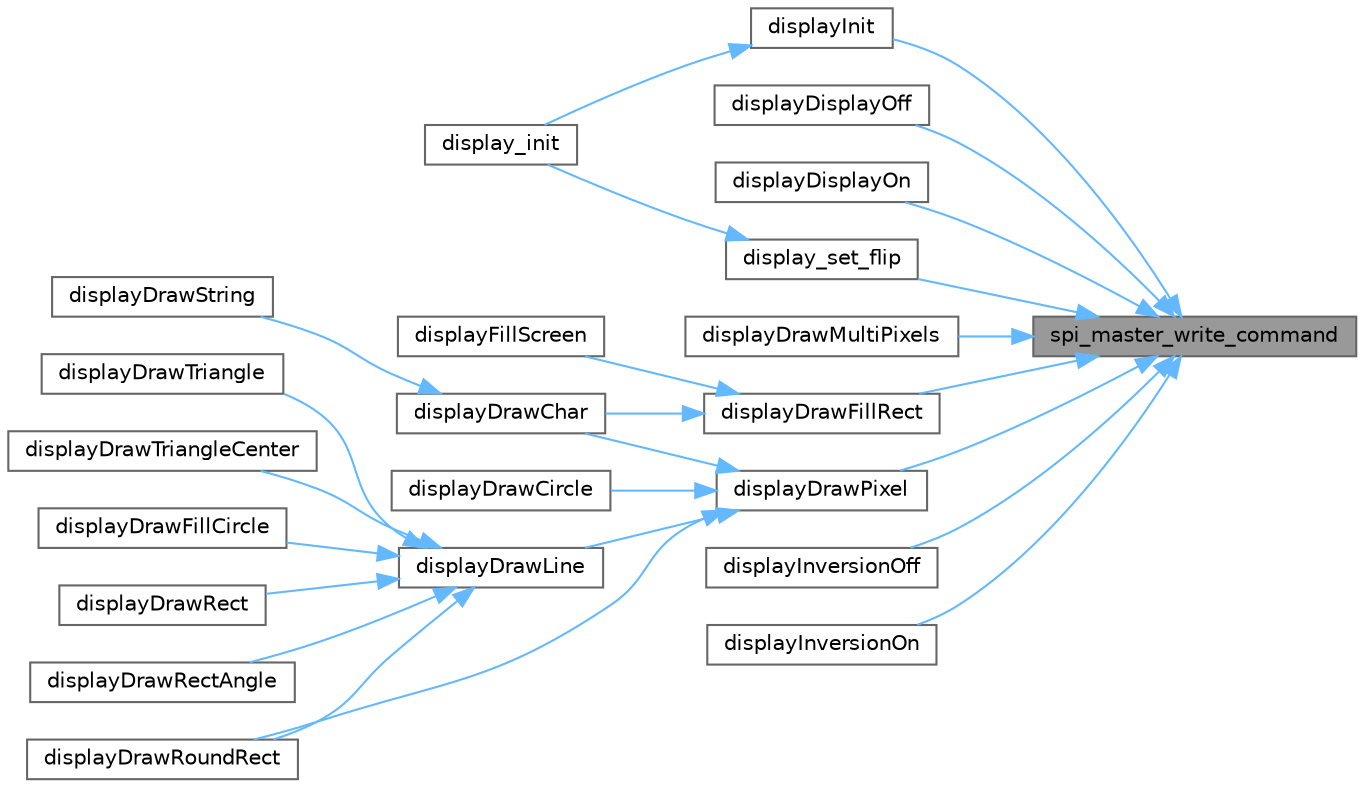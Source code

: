 digraph "spi_master_write_command"
{
 // LATEX_PDF_SIZE
  bgcolor="transparent";
  edge [fontname=Helvetica,fontsize=10,labelfontname=Helvetica,labelfontsize=10];
  node [fontname=Helvetica,fontsize=10,shape=box,height=0.2,width=0.4];
  rankdir="RL";
  Node1 [id="Node000001",label="spi_master_write_command",height=0.2,width=0.4,color="gray40", fillcolor="grey60", style="filled", fontcolor="black",tooltip=" "];
  Node1 -> Node2 [id="edge1_Node000001_Node000002",dir="back",color="steelblue1",style="solid",tooltip=" "];
  Node2 [id="Node000002",label="display_set_flip",height=0.2,width=0.4,color="grey40", fillcolor="white", style="filled",URL="$group__DISPLAY.html#ga10ab8b136075cbc18b78bcc908065f7b",tooltip="Flip the drawing off the screen."];
  Node2 -> Node3 [id="edge2_Node000002_Node000003",dir="back",color="steelblue1",style="solid",tooltip=" "];
  Node3 [id="Node000003",label="display_init",height=0.2,width=0.4,color="grey40", fillcolor="white", style="filled",URL="$group__DISPLAY.html#ga63290b40f423efdea8918393f7dad591",tooltip="Initialize the display display."];
  Node1 -> Node4 [id="edge3_Node000001_Node000004",dir="back",color="steelblue1",style="solid",tooltip=" "];
  Node4 [id="Node000004",label="displayDisplayOff",height=0.2,width=0.4,color="grey40", fillcolor="white", style="filled",URL="$group__DISPLAY.html#ga780fc9d0cab6ce28cc16407406cdc80e",tooltip="Turn off the display."];
  Node1 -> Node5 [id="edge4_Node000001_Node000005",dir="back",color="steelblue1",style="solid",tooltip=" "];
  Node5 [id="Node000005",label="displayDisplayOn",height=0.2,width=0.4,color="grey40", fillcolor="white", style="filled",URL="$group__DISPLAY.html#gad11fe33a674394cb12a805d9327a3e64",tooltip="Initialize DISPLAY screen."];
  Node1 -> Node6 [id="edge5_Node000001_Node000006",dir="back",color="steelblue1",style="solid",tooltip=" "];
  Node6 [id="Node000006",label="displayDrawFillRect",height=0.2,width=0.4,color="grey40", fillcolor="white", style="filled",URL="$group__DISPLAY.html#ga1c1688930e03cde2e24c29ad420997ba",tooltip="Draw a filled rectangle to the display."];
  Node6 -> Node7 [id="edge6_Node000006_Node000007",dir="back",color="steelblue1",style="solid",tooltip=" "];
  Node7 [id="Node000007",label="displayDrawChar",height=0.2,width=0.4,color="grey40", fillcolor="white", style="filled",URL="$group__DISPLAY.html#ga8a92d604ad9c6f72684a0d0679cb04bf",tooltip="Draws a character on the given coordinates of the display."];
  Node7 -> Node8 [id="edge7_Node000007_Node000008",dir="back",color="steelblue1",style="solid",tooltip=" "];
  Node8 [id="Node000008",label="displayDrawString",height=0.2,width=0.4,color="grey40", fillcolor="white", style="filled",URL="$group__DISPLAY.html#ga0cf83239824624d1a311a74613194ad0",tooltip="Function to draw a string on the display."];
  Node6 -> Node9 [id="edge8_Node000006_Node000009",dir="back",color="steelblue1",style="solid",tooltip=" "];
  Node9 [id="Node000009",label="displayFillScreen",height=0.2,width=0.4,color="grey40", fillcolor="white", style="filled",URL="$group__DISPLAY.html#gac8caa3499c1a3f4a26dccfb839ba0255",tooltip="Fill entire display with a single color using the ldcDrawFillRect function."];
  Node1 -> Node10 [id="edge9_Node000001_Node000010",dir="back",color="steelblue1",style="solid",tooltip=" "];
  Node10 [id="Node000010",label="displayDrawMultiPixels",height=0.2,width=0.4,color="grey40", fillcolor="white", style="filled",URL="$display_8c.html#adf526f5ef51e463fe18207554e4a1b4d",tooltip=" "];
  Node1 -> Node11 [id="edge10_Node000001_Node000011",dir="back",color="steelblue1",style="solid",tooltip=" "];
  Node11 [id="Node000011",label="displayDrawPixel",height=0.2,width=0.4,color="grey40", fillcolor="white", style="filled",URL="$group__DISPLAY.html#gaeae5a9ba9c5f7b780544cf28ce8c9eff",tooltip="Draw a single pixel to the display."];
  Node11 -> Node7 [id="edge11_Node000011_Node000007",dir="back",color="steelblue1",style="solid",tooltip=" "];
  Node11 -> Node12 [id="edge12_Node000011_Node000012",dir="back",color="steelblue1",style="solid",tooltip=" "];
  Node12 [id="Node000012",label="displayDrawCircle",height=0.2,width=0.4,color="grey40", fillcolor="white", style="filled",URL="$group__DISPLAY.html#gab324776dd38a2a66365ddc20172c6fcb",tooltip="Draw a circle without infill on the display."];
  Node11 -> Node13 [id="edge13_Node000011_Node000013",dir="back",color="steelblue1",style="solid",tooltip=" "];
  Node13 [id="Node000013",label="displayDrawLine",height=0.2,width=0.4,color="grey40", fillcolor="white", style="filled",URL="$group__DISPLAY.html#ga80ea5d257614d01bf5cda9a630768dbb",tooltip="Draw a line from two coordinates."];
  Node13 -> Node14 [id="edge14_Node000013_Node000014",dir="back",color="steelblue1",style="solid",tooltip=" "];
  Node14 [id="Node000014",label="displayDrawFillCircle",height=0.2,width=0.4,color="grey40", fillcolor="white", style="filled",URL="$group__DISPLAY.html#gafa1ff5f384f54a67f926e199ff818114",tooltip="Draw a circle with infill on the display."];
  Node13 -> Node15 [id="edge15_Node000013_Node000015",dir="back",color="steelblue1",style="solid",tooltip=" "];
  Node15 [id="Node000015",label="displayDrawRect",height=0.2,width=0.4,color="grey40", fillcolor="white", style="filled",URL="$group__DISPLAY.html#ga56176a770a264c0d2de17a0d5b6ba1fa",tooltip="Draw a filled rectangle."];
  Node13 -> Node16 [id="edge16_Node000013_Node000016",dir="back",color="steelblue1",style="solid",tooltip=" "];
  Node16 [id="Node000016",label="displayDrawRectAngle",height=0.2,width=0.4,color="grey40", fillcolor="white", style="filled",URL="$group__DISPLAY.html#gaf018a8da224cefed55444294209768af",tooltip="Draws a rectangle with rounded corners at a specified angle on the display."];
  Node13 -> Node17 [id="edge17_Node000013_Node000017",dir="back",color="steelblue1",style="solid",tooltip=" "];
  Node17 [id="Node000017",label="displayDrawRoundRect",height=0.2,width=0.4,color="grey40", fillcolor="white", style="filled",URL="$group__DISPLAY.html#ga84dba9b6c5b9684448c7bb8823d0907d",tooltip="Draw a rectangle with rounded angles."];
  Node13 -> Node18 [id="edge18_Node000013_Node000018",dir="back",color="steelblue1",style="solid",tooltip=" "];
  Node18 [id="Node000018",label="displayDrawTriangle",height=0.2,width=0.4,color="grey40", fillcolor="white", style="filled",URL="$group__DISPLAY.html#ga4be3f426f9b3f5a2eeb5aca6997804c7",tooltip="Draw a triangle without infill between the three given points in the given color."];
  Node13 -> Node19 [id="edge19_Node000013_Node000019",dir="back",color="steelblue1",style="solid",tooltip=" "];
  Node19 [id="Node000019",label="displayDrawTriangleCenter",height=0.2,width=0.4,color="grey40", fillcolor="white", style="filled",URL="$group__DISPLAY.html#gafaaa5373cd6d91adfcde95f18aabef77",tooltip="Draws a triangle at a specified angle on the display."];
  Node11 -> Node17 [id="edge20_Node000011_Node000017",dir="back",color="steelblue1",style="solid",tooltip=" "];
  Node1 -> Node20 [id="edge21_Node000001_Node000020",dir="back",color="steelblue1",style="solid",tooltip=" "];
  Node20 [id="Node000020",label="displayInit",height=0.2,width=0.4,color="grey40", fillcolor="white", style="filled",URL="$display_8c.html#a0b45648ee09abc34633a3e826fba639a",tooltip=" "];
  Node20 -> Node3 [id="edge22_Node000020_Node000003",dir="back",color="steelblue1",style="solid",tooltip=" "];
  Node1 -> Node21 [id="edge23_Node000001_Node000021",dir="back",color="steelblue1",style="solid",tooltip=" "];
  Node21 [id="Node000021",label="displayInversionOff",height=0.2,width=0.4,color="grey40", fillcolor="white", style="filled",URL="$group__DISPLAY.html#ga81b523ca85946eeb59d50ab869cdafc0",tooltip="Turn off inversion of the colors."];
  Node1 -> Node22 [id="edge24_Node000001_Node000022",dir="back",color="steelblue1",style="solid",tooltip=" "];
  Node22 [id="Node000022",label="displayInversionOn",height=0.2,width=0.4,color="grey40", fillcolor="white", style="filled",URL="$group__DISPLAY.html#ga89538efeb5ef838358b0b46f63921a90",tooltip="Turn on inversion of the colors."];
}
